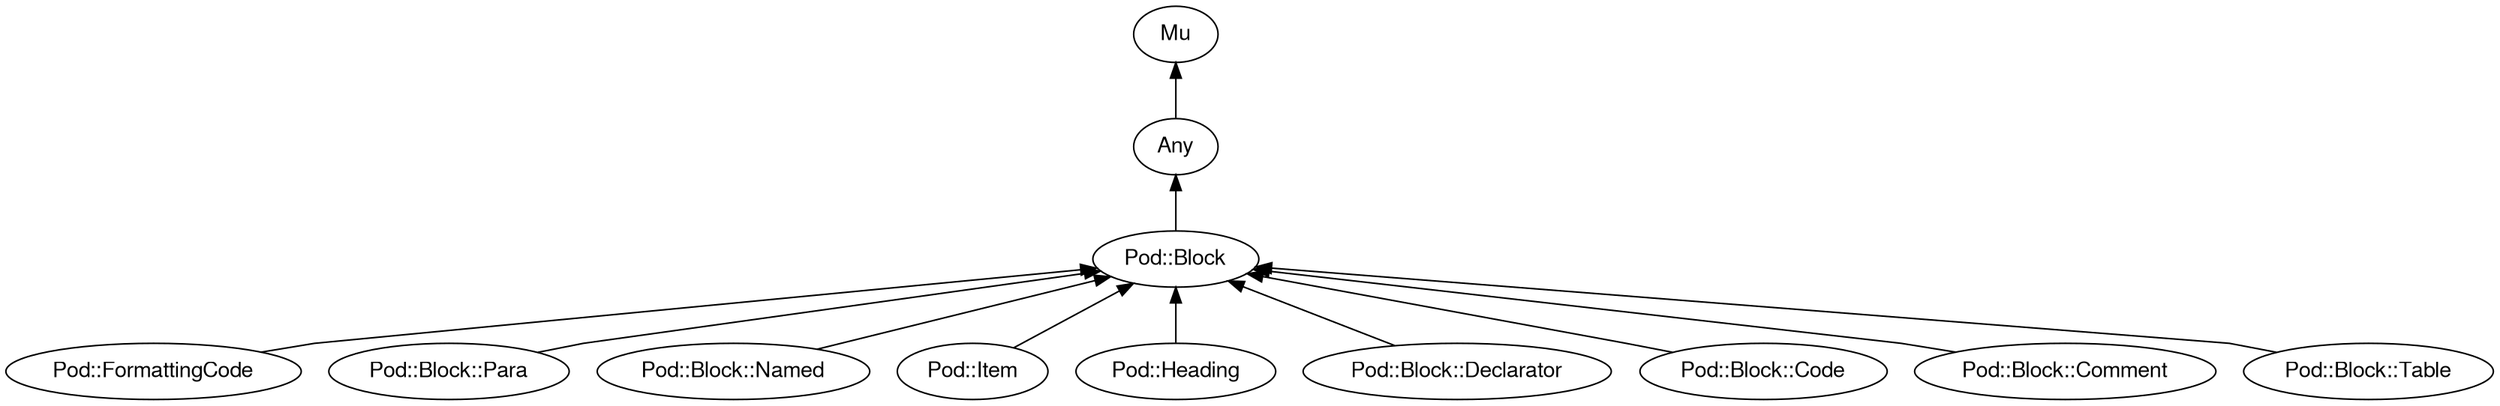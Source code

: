 digraph "perl6-type-graph" {
    rankdir=BT;
    splines=polyline;
    overlap=false; 
    // Types
    "Pod::Block" [color="#000000", fontcolor="#000000", href="/type/Pod::Block", fontname="FreeSans"];
    "Mu" [color="#000000", fontcolor="#000000", href="/type/Mu", fontname="FreeSans"];
    "Any" [color="#000000", fontcolor="#000000", href="/type/Any", fontname="FreeSans"];
    "Pod::FormattingCode" [color="#000000", fontcolor="#000000", href="/type/Pod::FormattingCode", fontname="FreeSans"];
    "Pod::Block::Para" [color="#000000", fontcolor="#000000", href="/type/Pod::Block::Para", fontname="FreeSans"];
    "Pod::Block::Named" [color="#000000", fontcolor="#000000", href="/type/Pod::Block::Named", fontname="FreeSans"];
    "Pod::Item" [color="#000000", fontcolor="#000000", href="/type/Pod::Item", fontname="FreeSans"];
    "Pod::Heading" [color="#000000", fontcolor="#000000", href="/type/Pod::Heading", fontname="FreeSans"];
    "Pod::Block::Declarator" [color="#000000", fontcolor="#000000", href="/type/Pod::Block::Declarator", fontname="FreeSans"];
    "Pod::Block::Code" [color="#000000", fontcolor="#000000", href="/type/Pod::Block::Code", fontname="FreeSans"];
    "Pod::Block::Comment" [color="#000000", fontcolor="#000000", href="/type/Pod::Block::Comment", fontname="FreeSans"];
    "Pod::Block::Table" [color="#000000", fontcolor="#000000", href="/type/Pod::Block::Table", fontname="FreeSans"];

    // Superclasses
    "Pod::Block" -> "Any" [color="#000000"];
    "Any" -> "Mu" [color="#000000"];
    "Pod::FormattingCode" -> "Pod::Block" [color="#000000"];
    "Pod::Block::Para" -> "Pod::Block" [color="#000000"];
    "Pod::Block::Named" -> "Pod::Block" [color="#000000"];
    "Pod::Item" -> "Pod::Block" [color="#000000"];
    "Pod::Heading" -> "Pod::Block" [color="#000000"];
    "Pod::Block::Declarator" -> "Pod::Block" [color="#000000"];
    "Pod::Block::Code" -> "Pod::Block" [color="#000000"];
    "Pod::Block::Comment" -> "Pod::Block" [color="#000000"];
    "Pod::Block::Table" -> "Pod::Block" [color="#000000"];

    // Roles
}
